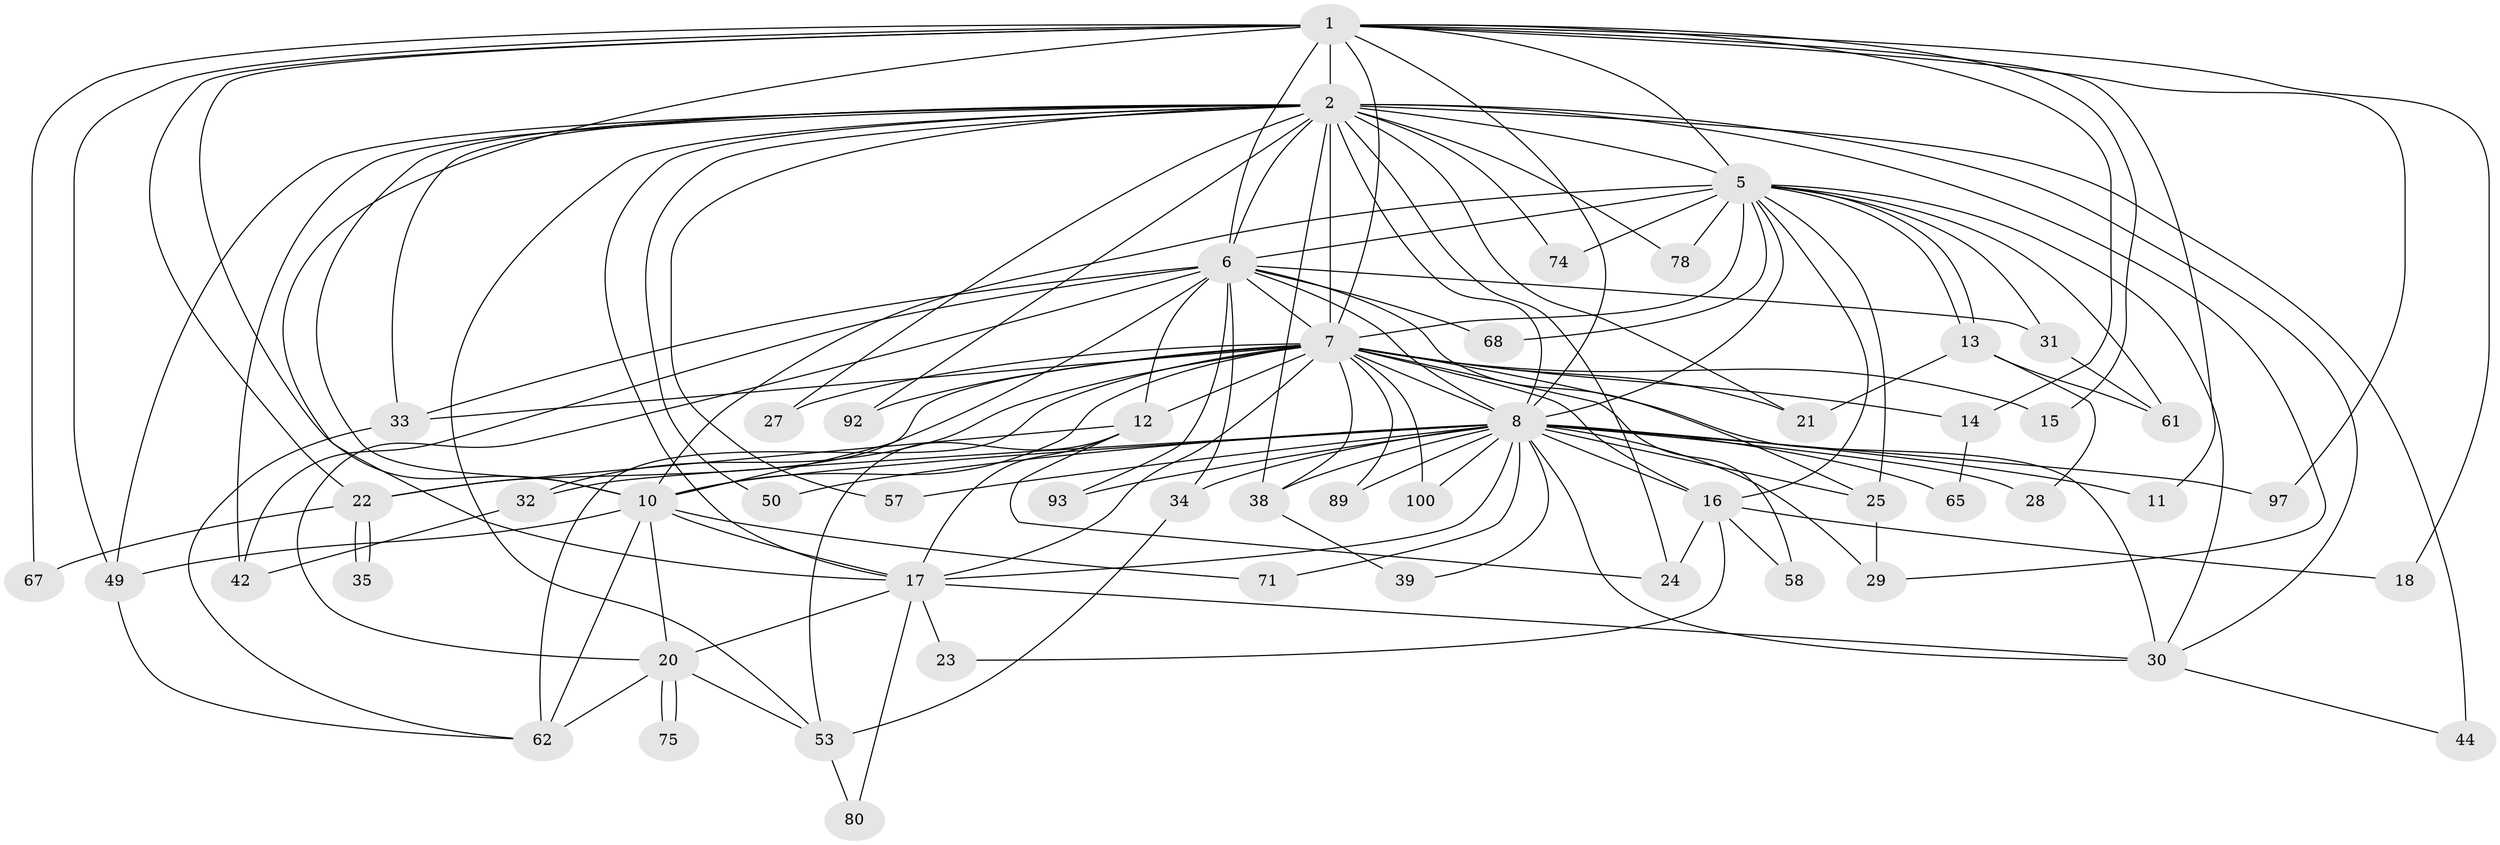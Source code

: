 // original degree distribution, {21: 0.027777777777777776, 20: 0.018518518518518517, 12: 0.009259259259259259, 23: 0.009259259259259259, 33: 0.009259259259259259, 19: 0.009259259259259259, 15: 0.009259259259259259, 2: 0.5462962962962963, 6: 0.037037037037037035, 5: 0.037037037037037035, 3: 0.2037037037037037, 7: 0.027777777777777776, 8: 0.009259259259259259, 4: 0.046296296296296294}
// Generated by graph-tools (version 1.1) at 2025/14/03/09/25 04:14:12]
// undirected, 54 vertices, 139 edges
graph export_dot {
graph [start="1"]
  node [color=gray90,style=filled];
  1;
  2 [super="+3+36+52+95+66+37+81+4"];
  5 [super="+40+19+41+87+91+73"];
  6;
  7 [super="+9"];
  8;
  10 [super="+103"];
  11;
  12;
  13;
  14;
  15;
  16;
  17 [super="+43+106+88+69"];
  18;
  20;
  21;
  22 [super="+99"];
  23;
  24 [super="+47"];
  25 [super="+76+83"];
  27;
  28;
  29 [super="+101"];
  30 [super="+48"];
  31;
  32;
  33 [super="+51"];
  34;
  35;
  38 [super="+54"];
  39;
  42 [super="+64"];
  44 [super="+46"];
  49 [super="+82"];
  50;
  53 [super="+70"];
  57;
  58;
  61 [super="+96+98"];
  62 [super="+90"];
  65;
  67;
  68;
  71;
  74;
  75;
  78;
  80;
  89;
  92;
  93;
  97;
  100;
  1 -- 2 [weight=5];
  1 -- 5 [weight=2];
  1 -- 6;
  1 -- 7 [weight=2];
  1 -- 8;
  1 -- 10;
  1 -- 11;
  1 -- 14;
  1 -- 15;
  1 -- 18;
  1 -- 22;
  1 -- 49;
  1 -- 67;
  1 -- 97;
  1 -- 17;
  2 -- 5 [weight=4];
  2 -- 6 [weight=5];
  2 -- 7 [weight=8];
  2 -- 8 [weight=4];
  2 -- 10 [weight=4];
  2 -- 17 [weight=3];
  2 -- 27;
  2 -- 30;
  2 -- 33;
  2 -- 53;
  2 -- 24;
  2 -- 92;
  2 -- 29;
  2 -- 44 [weight=2];
  2 -- 38;
  2 -- 57;
  2 -- 78;
  2 -- 49;
  2 -- 74;
  2 -- 42;
  2 -- 21;
  2 -- 50;
  5 -- 6;
  5 -- 7 [weight=5];
  5 -- 8 [weight=3];
  5 -- 10;
  5 -- 13;
  5 -- 13;
  5 -- 31;
  5 -- 61 [weight=2];
  5 -- 68;
  5 -- 74;
  5 -- 25;
  5 -- 78;
  5 -- 16;
  5 -- 30;
  6 -- 7 [weight=2];
  6 -- 8;
  6 -- 10;
  6 -- 12;
  6 -- 20;
  6 -- 25;
  6 -- 31;
  6 -- 33;
  6 -- 34;
  6 -- 42;
  6 -- 68;
  6 -- 93;
  7 -- 8 [weight=2];
  7 -- 10 [weight=2];
  7 -- 12;
  7 -- 14;
  7 -- 21;
  7 -- 27;
  7 -- 30;
  7 -- 38;
  7 -- 58;
  7 -- 62;
  7 -- 92;
  7 -- 33;
  7 -- 15;
  7 -- 16;
  7 -- 17;
  7 -- 89;
  7 -- 32;
  7 -- 100;
  7 -- 22;
  8 -- 10;
  8 -- 11;
  8 -- 16;
  8 -- 25 [weight=2];
  8 -- 28;
  8 -- 29;
  8 -- 32;
  8 -- 34;
  8 -- 38;
  8 -- 39;
  8 -- 50;
  8 -- 57;
  8 -- 65;
  8 -- 71;
  8 -- 89;
  8 -- 93;
  8 -- 97;
  8 -- 100;
  8 -- 30;
  8 -- 17 [weight=2];
  10 -- 20;
  10 -- 49;
  10 -- 62;
  10 -- 71;
  10 -- 17;
  12 -- 17;
  12 -- 22;
  12 -- 53;
  12 -- 24;
  13 -- 21;
  13 -- 28;
  13 -- 61;
  14 -- 65;
  16 -- 18;
  16 -- 23;
  16 -- 24;
  16 -- 58;
  17 -- 23 [weight=2];
  17 -- 80;
  17 -- 20;
  17 -- 30;
  20 -- 53;
  20 -- 75;
  20 -- 75;
  20 -- 62;
  22 -- 35;
  22 -- 35;
  22 -- 67;
  25 -- 29;
  30 -- 44;
  31 -- 61;
  32 -- 42;
  33 -- 62;
  34 -- 53;
  38 -- 39;
  49 -- 62;
  53 -- 80;
}
